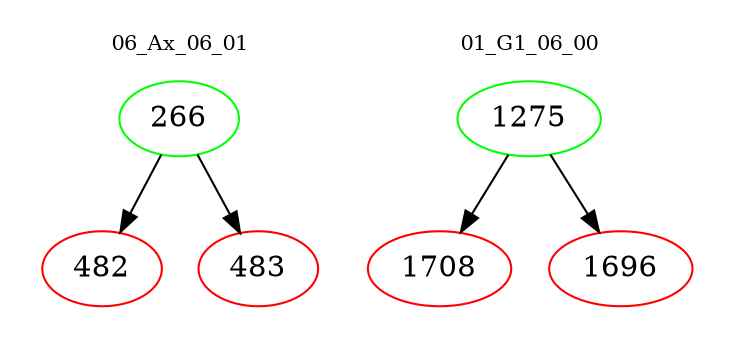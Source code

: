 digraph{
subgraph cluster_0 {
color = white
label = "06_Ax_06_01";
fontsize=10;
T0_266 [label="266", color="green"]
T0_266 -> T0_482 [color="black"]
T0_482 [label="482", color="red"]
T0_266 -> T0_483 [color="black"]
T0_483 [label="483", color="red"]
}
subgraph cluster_1 {
color = white
label = "01_G1_06_00";
fontsize=10;
T1_1275 [label="1275", color="green"]
T1_1275 -> T1_1708 [color="black"]
T1_1708 [label="1708", color="red"]
T1_1275 -> T1_1696 [color="black"]
T1_1696 [label="1696", color="red"]
}
}
